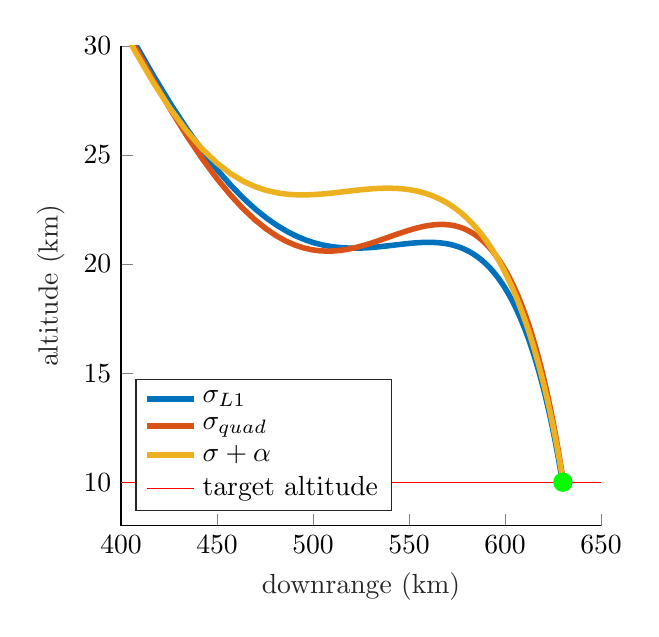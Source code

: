 \definecolor{mycolor1}{rgb}{0.0,0.447,0.741}%
\definecolor{mycolor2}{rgb}{0.85,0.325,0.098}%
\definecolor{mycolor3}{rgb}{0.929,0.694,0.125}%
%
\begin{tikzpicture}

\begin{axis}[%
width=2.4in,
height=2.4in,
at={(1.011in,0.642in)},
scale only axis,
xmin=400,
xmax=650,
xlabel style={font=\color{white!15!black}},
xlabel={downrange (km)},
ymin=8,
ymax=30,
ylabel style={font=\color{white!15!black}},
ylabel={altitude (km)},
axis background/.style={fill=white},
axis x line*=bottom,
axis y line*=left,
legend style={at={(0.03,0.03)}, anchor=south west, legend cell align=left, align=left, draw=white!15!black}
]
\addplot [color=mycolor1, line width=2.0pt]
  table[row sep=crcr]{%
0	125\\
10.876	121.894\\
21.773	118.813\\
32.689	115.758\\
43.625	112.729\\
54.58	109.726\\
65.556	106.748\\
76.55	103.797\\
87.564	100.871\\
98.597	97.972\\
109.649	95.099\\
120.719	92.252\\
131.809	89.432\\
142.917	86.638\\
154.043	83.871\\
165.187	81.13\\
176.349	78.417\\
187.528	75.73\\
198.725	73.07\\
209.937	70.438\\
221.165	67.834\\
232.408	65.258\\
243.663	62.711\\
254.929	60.193\\
266.204	57.706\\
277.482	55.251\\
288.76	52.83\\
300.029	50.445\\
311.281	48.099\\
322.502	45.798\\
333.675	43.547\\
344.779	41.352\\
355.784	39.224\\
366.655	37.173\\
377.349	35.213\\
387.817	33.358\\
398.002	31.622\\
407.848	30.021\\
417.3	28.565\\
426.308	27.264\\
434.837	26.121\\
442.863	25.133\\
450.387	24.292\\
457.434	23.582\\
464.036	22.987\\
470.224	22.493\\
476.033	22.086\\
481.492	21.753\\
486.633	21.484\\
491.482	21.27\\
496.066	21.101\\
500.409	20.974\\
504.536	20.881\\
508.467	20.814\\
512.218	20.769\\
515.804	20.741\\
519.239	20.727\\
522.534	20.726\\
525.701	20.733\\
528.748	20.747\\
531.686	20.767\\
534.52	20.79\\
537.259	20.816\\
539.909	20.842\\
542.476	20.869\\
544.965	20.894\\
547.38	20.918\\
549.726	20.94\\
552.007	20.959\\
554.227	20.974\\
556.389	20.985\\
558.495	20.992\\
560.549	20.993\\
562.554	20.99\\
564.511	20.981\\
566.423	20.966\\
568.291	20.946\\
570.118	20.919\\
571.906	20.886\\
573.655	20.846\\
575.368	20.799\\
577.045	20.746\\
578.689	20.685\\
580.299	20.618\\
581.878	20.543\\
583.427	20.462\\
584.946	20.373\\
586.436	20.276\\
587.898	20.173\\
589.333	20.062\\
590.742	19.944\\
592.125	19.818\\
593.483	19.685\\
594.817	19.544\\
596.127	19.396\\
597.413	19.241\\
598.677	19.078\\
599.918	18.908\\
601.138	18.731\\
602.336	18.547\\
603.513	18.355\\
604.67	18.157\\
605.806	17.951\\
606.922	17.738\\
608.019	17.519\\
609.096	17.292\\
610.155	17.059\\
611.194	16.819\\
612.215	16.573\\
613.218	16.32\\
614.202	16.061\\
615.169	15.796\\
616.118	15.524\\
617.049	15.247\\
617.964	14.964\\
618.861	14.675\\
619.741	14.38\\
620.604	14.08\\
621.451	13.775\\
622.281	13.464\\
623.095	13.149\\
623.893	12.829\\
624.675	12.504\\
625.441	12.174\\
626.191	11.841\\
626.925	11.503\\
627.644	11.161\\
628.347	10.815\\
629.036	10.466\\
629.708	10.114\\
630.366	9.758\\
};
\addlegendentry{$\sigma_{L1}$}

\addplot [color=mycolor2, line width=2.0pt]
  table[row sep=crcr]{%
0	125\\
10.876	121.894\\
21.773	118.813\\
32.689	115.758\\
43.625	112.729\\
54.58	109.726\\
65.556	106.748\\
76.55	103.797\\
87.564	100.871\\
98.597	97.972\\
109.649	95.099\\
120.719	92.252\\
131.809	89.432\\
142.917	86.638\\
154.043	83.871\\
165.187	81.13\\
176.349	78.417\\
187.529	75.73\\
198.725	73.071\\
209.937	70.439\\
221.165	67.834\\
232.408	65.259\\
243.663	62.711\\
254.93	60.194\\
266.204	57.707\\
277.482	55.252\\
288.76	52.83\\
300.029	50.445\\
311.281	48.098\\
322.501	45.795\\
333.674	43.54\\
344.776	41.34\\
355.779	39.203\\
366.647	37.139\\
377.336	35.16\\
387.796	33.279\\
397.969	31.51\\
407.796	29.869\\
417.22	28.367\\
426.19	27.016\\
434.666	25.821\\
442.626	24.785\\
450.076	23.902\\
457.043	23.157\\
463.56	22.538\\
469.662	22.03\\
475.38	21.622\\
480.749	21.3\\
485.8	21.052\\
490.562	20.868\\
495.062	20.738\\
499.325	20.653\\
503.372	20.605\\
507.224	20.589\\
510.898	20.597\\
514.41	20.626\\
517.773	20.671\\
521.001	20.729\\
524.104	20.796\\
527.093	20.869\\
529.976	20.947\\
532.761	21.027\\
535.455	21.109\\
538.064	21.19\\
540.595	21.269\\
543.052	21.345\\
545.44	21.417\\
547.763	21.485\\
550.025	21.548\\
552.23	21.605\\
554.38	21.656\\
556.478	21.701\\
558.528	21.738\\
560.531	21.769\\
562.49	21.791\\
564.406	21.806\\
566.282	21.813\\
568.12	21.812\\
569.92	21.802\\
571.684	21.784\\
573.414	21.757\\
575.111	21.722\\
576.776	21.678\\
578.411	21.625\\
580.015	21.564\\
581.59	21.493\\
583.138	21.414\\
584.658	21.326\\
586.151	21.229\\
587.619	21.123\\
589.061	21.008\\
590.479	20.885\\
591.873	20.753\\
593.243	20.612\\
594.59	20.462\\
595.915	20.304\\
597.218	20.137\\
598.499	19.961\\
599.758	19.777\\
600.997	19.585\\
602.215	19.385\\
603.412	19.176\\
604.59	18.959\\
605.747	18.734\\
606.885	18.502\\
608.004	18.261\\
609.103	18.013\\
610.184	17.757\\
611.245	17.494\\
612.289	17.224\\
613.313	16.946\\
614.32	16.662\\
615.308	16.371\\
616.279	16.073\\
617.231	15.768\\
618.166	15.457\\
619.083	15.14\\
619.983	14.817\\
620.865	14.488\\
621.73	14.153\\
622.578	13.813\\
623.409	13.468\\
624.222	13.118\\
625.019	12.763\\
625.799	12.403\\
626.562	12.039\\
627.308	11.671\\
628.037	11.299\\
628.751	10.923\\
629.447	10.543\\
630.127	10.16\\
630.791	9.775\\
};
\addlegendentry{$\sigma_{quad}$}

\addplot [color=mycolor3, line width=2.0pt]
  table[row sep=crcr]{%
0	125\\
10.876	121.894\\
21.773	118.813\\
32.689	115.758\\
43.625	112.729\\
54.58	109.726\\
65.556	106.748\\
76.55	103.797\\
87.564	100.871\\
98.597	97.972\\
109.649	95.099\\
120.719	92.252\\
131.809	89.432\\
142.917	86.638\\
154.043	83.87\\
165.187	81.13\\
176.349	78.416\\
187.528	75.729\\
198.723	73.069\\
209.935	70.436\\
221.163	67.831\\
232.404	65.253\\
243.658	62.704\\
254.921	60.183\\
266.192	57.692\\
277.466	55.231\\
288.737	52.802\\
299.996	50.406\\
311.235	48.046\\
322.438	45.725\\
333.587	43.449\\
344.659	41.225\\
355.623	39.063\\
366.443	36.974\\
377.076	34.977\\
387.473	33.091\\
397.585	31.339\\
407.361	29.745\\
416.755	28.329\\
425.728	27.108\\
434.253	26.089\\
442.313	25.267\\
449.909	24.627\\
457.057	24.143\\
463.782	23.787\\
470.114	23.534\\
476.083	23.363\\
481.718	23.254\\
487.049	23.193\\
492.101	23.168\\
496.901	23.168\\
501.47	23.187\\
505.829	23.216\\
509.995	23.253\\
513.986	23.293\\
517.814	23.332\\
521.493	23.37\\
525.035	23.403\\
528.449	23.432\\
531.745	23.453\\
534.93	23.468\\
538.013	23.475\\
540.998	23.473\\
543.893	23.463\\
546.702	23.444\\
549.431	23.415\\
552.083	23.378\\
554.662	23.331\\
557.173	23.274\\
559.618	23.208\\
562.001	23.132\\
564.324	23.047\\
566.59	22.953\\
568.8	22.848\\
570.958	22.735\\
573.065	22.612\\
575.123	22.48\\
577.133	22.338\\
579.098	22.187\\
581.019	22.027\\
582.896	21.858\\
584.732	21.68\\
586.528	21.494\\
588.283	21.298\\
590.001	21.094\\
591.681	20.882\\
593.325	20.661\\
594.932	20.432\\
596.505	20.195\\
598.044	19.949\\
599.549	19.696\\
601.021	19.435\\
602.462	19.166\\
603.87	18.89\\
605.248	18.607\\
606.595	18.317\\
607.912	18.019\\
609.2	17.715\\
610.459	17.404\\
611.689	17.087\\
612.891	16.763\\
614.065	16.433\\
615.212	16.097\\
616.332	15.756\\
617.425	15.409\\
618.492	15.056\\
619.533	14.699\\
620.549	14.336\\
621.539	13.969\\
622.505	13.597\\
623.446	13.221\\
624.362	12.84\\
625.255	12.456\\
626.124	12.068\\
626.97	11.677\\
627.792	11.282\\
628.592	10.884\\
629.37	10.484\\
630.125	10.081\\
630.859	9.675\\
};
\addlegendentry{$\sigma + \alpha$}

\addplot [color=red]
  table[row sep=crcr]{%
0	10\\
800	10\\
};
\addlegendentry{target altitude}

\addplot [color=green, draw=none, mark size=3.3pt, mark=*, mark options={solid, green}, forget plot]
  table[row sep=crcr]{%
630.124	10\\
};
\end{axis}
\end{tikzpicture}%